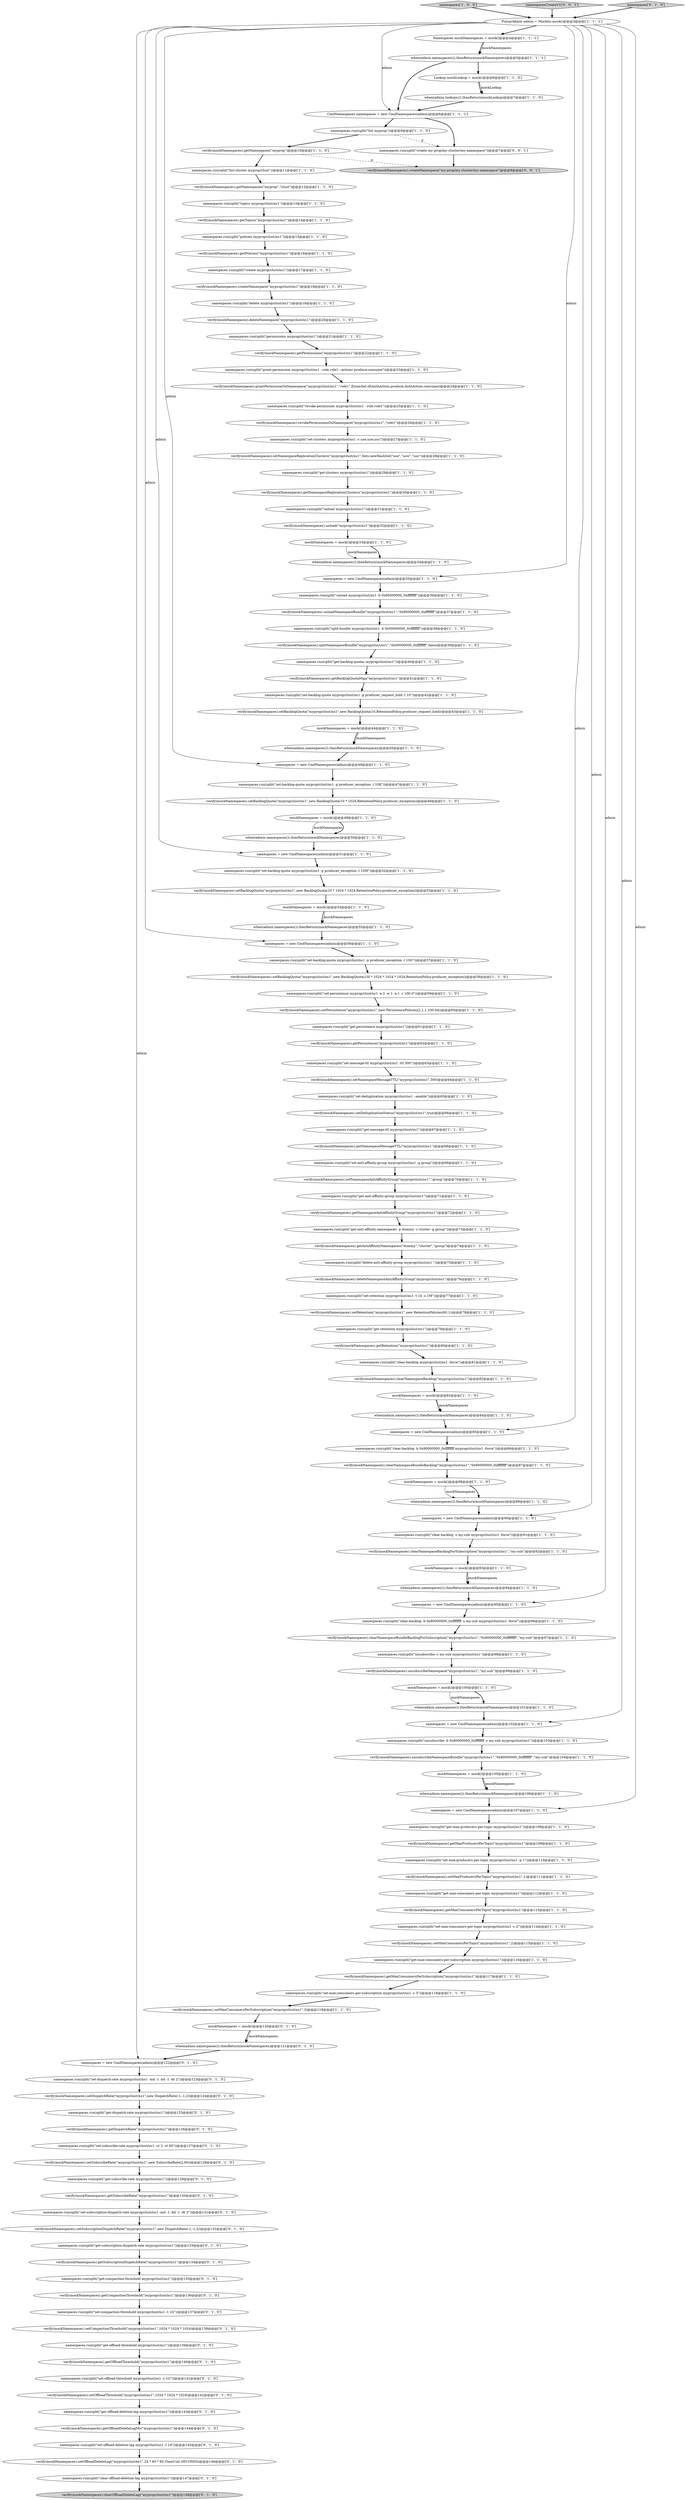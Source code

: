 digraph {
55 [style = filled, label = "namespaces.run(split(\"set-max-producers-per-topic myprop/clust/ns1 -p 1\"))@@@110@@@['1', '1', '0']", fillcolor = white, shape = ellipse image = "AAA0AAABBB1BBB"];
45 [style = filled, label = "verify(mockNamespaces).setNamespaceAntiAffinityGroup(\"myprop/clust/ns1\",\"group\")@@@70@@@['1', '1', '0']", fillcolor = white, shape = ellipse image = "AAA0AAABBB1BBB"];
21 [style = filled, label = "namespaces.run(split(\"list myprop\"))@@@9@@@['1', '1', '0']", fillcolor = white, shape = ellipse image = "AAA0AAABBB1BBB"];
139 [style = filled, label = "verify(mockNamespaces).setOffloadThreshold(\"myprop/clust/ns1\",1024 * 1024 * 1024)@@@142@@@['0', '1', '0']", fillcolor = white, shape = ellipse image = "AAA1AAABBB2BBB"];
44 [style = filled, label = "namespaces.run(split(\"set-persistence myprop/clust/ns1 -e 2 -w 1 -a 1 -r 100.0\"))@@@59@@@['1', '1', '0']", fillcolor = white, shape = ellipse image = "AAA0AAABBB1BBB"];
85 [style = filled, label = "namespaces['1', '0', '0']", fillcolor = lightgray, shape = diamond image = "AAA0AAABBB1BBB"];
33 [style = filled, label = "namespaces.run(split(\"get-backlog-quotas myprop/clust/ns1\"))@@@40@@@['1', '1', '0']", fillcolor = white, shape = ellipse image = "AAA0AAABBB1BBB"];
135 [style = filled, label = "verify(mockNamespaces).getCompactionThreshold(\"myprop/clust/ns1\")@@@136@@@['0', '1', '0']", fillcolor = white, shape = ellipse image = "AAA1AAABBB2BBB"];
150 [style = filled, label = "namespaces.run(split(\"create my-prop/my-cluster/my-namespace\"))@@@7@@@['0', '0', '1']", fillcolor = white, shape = ellipse image = "AAA0AAABBB3BBB"];
26 [style = filled, label = "mockNamespaces = mock()@@@105@@@['1', '1', '0']", fillcolor = white, shape = ellipse image = "AAA0AAABBB1BBB"];
49 [style = filled, label = "when(admin.namespaces()).thenReturn(mockNamespaces)@@@94@@@['1', '1', '0']", fillcolor = white, shape = ellipse image = "AAA0AAABBB1BBB"];
147 [style = filled, label = "verify(mockNamespaces).setDispatchRate(\"myprop/clust/ns1\",new DispatchRate(-1,-1,2))@@@124@@@['0', '1', '0']", fillcolor = white, shape = ellipse image = "AAA1AAABBB2BBB"];
96 [style = filled, label = "verify(mockNamespaces).getAntiAffinityNamespaces(\"dummy\",\"cluster\",\"group\")@@@74@@@['1', '1', '0']", fillcolor = white, shape = ellipse image = "AAA0AAABBB1BBB"];
90 [style = filled, label = "namespaces.run(split(\"list-cluster myprop/clust\"))@@@11@@@['1', '1', '0']", fillcolor = white, shape = ellipse image = "AAA0AAABBB1BBB"];
142 [style = filled, label = "namespaces.run(split(\"get-compaction-threshold myprop/clust/ns1\"))@@@135@@@['0', '1', '0']", fillcolor = white, shape = ellipse image = "AAA1AAABBB2BBB"];
113 [style = filled, label = "verify(mockNamespaces).setRetention(\"myprop/clust/ns1\",new RetentionPolicies(60,1))@@@78@@@['1', '1', '0']", fillcolor = white, shape = ellipse image = "AAA0AAABBB1BBB"];
137 [style = filled, label = "namespaces.run(split(\"get-subscribe-rate myprop/clust/ns1\"))@@@129@@@['0', '1', '0']", fillcolor = white, shape = ellipse image = "AAA1AAABBB2BBB"];
39 [style = filled, label = "verify(mockNamespaces).setDeduplicationStatus(\"myprop/clust/ns1\",true)@@@66@@@['1', '1', '0']", fillcolor = white, shape = ellipse image = "AAA0AAABBB1BBB"];
23 [style = filled, label = "namespaces.run(split(\"get-persistence myprop/clust/ns1\"))@@@61@@@['1', '1', '0']", fillcolor = white, shape = ellipse image = "AAA0AAABBB1BBB"];
59 [style = filled, label = "namespaces.run(split(\"set-deduplication myprop/clust/ns1 --enable\"))@@@65@@@['1', '1', '0']", fillcolor = white, shape = ellipse image = "AAA0AAABBB1BBB"];
64 [style = filled, label = "namespaces.run(split(\"clear-backlog myprop/clust/ns1 -force\"))@@@81@@@['1', '1', '0']", fillcolor = white, shape = ellipse image = "AAA0AAABBB1BBB"];
41 [style = filled, label = "namespaces = new CmdNamespaces(admin)@@@102@@@['1', '1', '0']", fillcolor = white, shape = ellipse image = "AAA0AAABBB1BBB"];
81 [style = filled, label = "verify(mockNamespaces).unsubscribeNamespace(\"myprop/clust/ns1\",\"my-sub\")@@@99@@@['1', '1', '0']", fillcolor = white, shape = ellipse image = "AAA0AAABBB1BBB"];
14 [style = filled, label = "mockNamespaces = mock()@@@83@@@['1', '1', '0']", fillcolor = white, shape = ellipse image = "AAA0AAABBB1BBB"];
7 [style = filled, label = "namespaces.run(split(\"unload myprop/clust/ns1\"))@@@31@@@['1', '1', '0']", fillcolor = white, shape = ellipse image = "AAA0AAABBB1BBB"];
83 [style = filled, label = "verify(mockNamespaces).grantPermissionOnNamespace(\"myprop/clust/ns1\",\"role1\",EnumSet.of(AuthAction.produce,AuthAction.consume))@@@24@@@['1', '1', '0']", fillcolor = white, shape = ellipse image = "AAA0AAABBB1BBB"];
18 [style = filled, label = "namespaces.run(split(\"set-backlog-quota myprop/clust/ns1 -p producer_exception -l 10G\"))@@@57@@@['1', '1', '0']", fillcolor = white, shape = ellipse image = "AAA0AAABBB1BBB"];
42 [style = filled, label = "verify(mockNamespaces).getMaxConsumersPerSubscription(\"myprop/clust/ns1\")@@@117@@@['1', '1', '0']", fillcolor = white, shape = ellipse image = "AAA0AAABBB1BBB"];
36 [style = filled, label = "verify(mockNamespaces).getNamespaceReplicationClusters(\"myprop/clust/ns1\")@@@30@@@['1', '1', '0']", fillcolor = white, shape = ellipse image = "AAA0AAABBB1BBB"];
106 [style = filled, label = "namespaces = new CmdNamespaces(admin)@@@85@@@['1', '1', '0']", fillcolor = white, shape = ellipse image = "AAA0AAABBB1BBB"];
51 [style = filled, label = "CmdNamespaces namespaces = new CmdNamespaces(admin)@@@6@@@['1', '1', '1']", fillcolor = white, shape = ellipse image = "AAA0AAABBB1BBB"];
35 [style = filled, label = "when(admin.namespaces()).thenReturn(mockNamespaces)@@@84@@@['1', '1', '0']", fillcolor = white, shape = ellipse image = "AAA0AAABBB1BBB"];
71 [style = filled, label = "namespaces.run(split(\"unload myprop/clust/ns1 -b 0x80000000_0xffffffff\"))@@@36@@@['1', '1', '0']", fillcolor = white, shape = ellipse image = "AAA0AAABBB1BBB"];
140 [style = filled, label = "namespaces.run(split(\"set-compaction-threshold myprop/clust/ns1 -t 1G\"))@@@137@@@['0', '1', '0']", fillcolor = white, shape = ellipse image = "AAA1AAABBB2BBB"];
47 [style = filled, label = "namespaces.run(split(\"set-clusters myprop/clust/ns1 -c use,usw,usc\"))@@@27@@@['1', '1', '0']", fillcolor = white, shape = ellipse image = "AAA0AAABBB1BBB"];
56 [style = filled, label = "namespaces.run(split(\"delete myprop/clust/ns1\"))@@@19@@@['1', '1', '0']", fillcolor = white, shape = ellipse image = "AAA0AAABBB1BBB"];
97 [style = filled, label = "verify(mockNamespaces).setBacklogQuota(\"myprop/clust/ns1\",new BacklogQuota(10,RetentionPolicy.producer_request_hold))@@@43@@@['1', '1', '0']", fillcolor = white, shape = ellipse image = "AAA0AAABBB1BBB"];
16 [style = filled, label = "verify(mockNamespaces).getNamespaceAntiAffinityGroup(\"myprop/clust/ns1\")@@@72@@@['1', '1', '0']", fillcolor = white, shape = ellipse image = "AAA0AAABBB1BBB"];
120 [style = filled, label = "verify(mockNamespaces).setSubscriptionDispatchRate(\"myprop/clust/ns1\",new DispatchRate(-1,-1,2))@@@132@@@['0', '1', '0']", fillcolor = white, shape = ellipse image = "AAA1AAABBB2BBB"];
112 [style = filled, label = "namespaces = new CmdNamespaces(admin)@@@90@@@['1', '1', '0']", fillcolor = white, shape = ellipse image = "AAA0AAABBB1BBB"];
13 [style = filled, label = "when(admin.namespaces()).thenReturn(mockNamespaces)@@@101@@@['1', '1', '0']", fillcolor = white, shape = ellipse image = "AAA0AAABBB1BBB"];
72 [style = filled, label = "verify(mockNamespaces).setPersistence(\"myprop/clust/ns1\",new PersistencePolicies(2,1,1,100.0d))@@@60@@@['1', '1', '0']", fillcolor = white, shape = ellipse image = "AAA0AAABBB1BBB"];
131 [style = filled, label = "verify(mockNamespaces).getOffloadDeleteLagMs(\"myprop/clust/ns1\")@@@144@@@['0', '1', '0']", fillcolor = white, shape = ellipse image = "AAA1AAABBB2BBB"];
4 [style = filled, label = "verify(mockNamespaces).revokePermissionsOnNamespace(\"myprop/clust/ns1\",\"role1\")@@@26@@@['1', '1', '0']", fillcolor = white, shape = ellipse image = "AAA0AAABBB1BBB"];
73 [style = filled, label = "verify(mockNamespaces).setMaxConsumersPerSubscription(\"myprop/clust/ns1\",3)@@@119@@@['1', '1', '0']", fillcolor = white, shape = ellipse image = "AAA0AAABBB1BBB"];
105 [style = filled, label = "when(admin.namespaces()).thenReturn(mockNamespaces)@@@34@@@['1', '1', '0']", fillcolor = white, shape = ellipse image = "AAA0AAABBB1BBB"];
126 [style = filled, label = "namespaces = new CmdNamespaces(admin)@@@122@@@['0', '1', '0']", fillcolor = white, shape = ellipse image = "AAA1AAABBB2BBB"];
43 [style = filled, label = "when(admin.namespaces()).thenReturn(mockNamespaces)@@@89@@@['1', '1', '0']", fillcolor = white, shape = ellipse image = "AAA0AAABBB1BBB"];
15 [style = filled, label = "namespaces.run(split(\"permissions myprop/clust/ns1\"))@@@21@@@['1', '1', '0']", fillcolor = white, shape = ellipse image = "AAA0AAABBB1BBB"];
93 [style = filled, label = "verify(mockNamespaces).setNamespaceReplicationClusters(\"myprop/clust/ns1\",Sets.newHashSet(\"use\",\"usw\",\"usc\"))@@@28@@@['1', '1', '0']", fillcolor = white, shape = ellipse image = "AAA0AAABBB1BBB"];
111 [style = filled, label = "verify(mockNamespaces).unloadNamespaceBundle(\"myprop/clust/ns1\",\"0x80000000_0xffffffff\")@@@37@@@['1', '1', '0']", fillcolor = white, shape = ellipse image = "AAA0AAABBB1BBB"];
130 [style = filled, label = "namespaces.run(split(\"set-dispatch-rate myprop/clust/ns1 -md -1 -bd -1 -dt 2\"))@@@123@@@['0', '1', '0']", fillcolor = white, shape = ellipse image = "AAA1AAABBB2BBB"];
31 [style = filled, label = "verify(mockNamespaces).deleteNamespaceAntiAffinityGroup(\"myprop/clust/ns1\")@@@76@@@['1', '1', '0']", fillcolor = white, shape = ellipse image = "AAA0AAABBB1BBB"];
102 [style = filled, label = "namespaces.run(split(\"get-anti-affinity-namespaces -p dummy -c cluster -g group\"))@@@73@@@['1', '1', '0']", fillcolor = white, shape = ellipse image = "AAA0AAABBB1BBB"];
123 [style = filled, label = "verify(mockNamespaces).clearOffloadDeleteLag(\"myprop/clust/ns1\")@@@148@@@['0', '1', '0']", fillcolor = lightgray, shape = ellipse image = "AAA1AAABBB2BBB"];
110 [style = filled, label = "verify(mockNamespaces).setBacklogQuota(\"myprop/clust/ns1\",new BacklogQuota(10 * 1024 * 1024,RetentionPolicy.producer_exception))@@@53@@@['1', '1', '0']", fillcolor = white, shape = ellipse image = "AAA0AAABBB1BBB"];
50 [style = filled, label = "namespaces.run(split(\"unsubscribe -b 0x80000000_0xffffffff -s my-sub myprop/clust/ns1\"))@@@103@@@['1', '1', '0']", fillcolor = white, shape = ellipse image = "AAA0AAABBB1BBB"];
76 [style = filled, label = "verify(mockNamespaces).getPersistence(\"myprop/clust/ns1\")@@@62@@@['1', '1', '0']", fillcolor = white, shape = ellipse image = "AAA0AAABBB1BBB"];
1 [style = filled, label = "verify(mockNamespaces).getRetention(\"myprop/clust/ns1\")@@@80@@@['1', '1', '0']", fillcolor = white, shape = ellipse image = "AAA0AAABBB1BBB"];
143 [style = filled, label = "namespaces.run(split(\"get-subscription-dispatch-rate myprop/clust/ns1\"))@@@133@@@['0', '1', '0']", fillcolor = white, shape = ellipse image = "AAA1AAABBB2BBB"];
2 [style = filled, label = "mockNamespaces = mock()@@@100@@@['1', '1', '0']", fillcolor = white, shape = ellipse image = "AAA0AAABBB1BBB"];
103 [style = filled, label = "when(admin.namespaces()).thenReturn(mockNamespaces)@@@106@@@['1', '1', '0']", fillcolor = white, shape = ellipse image = "AAA0AAABBB1BBB"];
78 [style = filled, label = "namespaces.run(split(\"get-max-consumers-per-subscription myprop/clust/ns1\"))@@@116@@@['1', '1', '0']", fillcolor = white, shape = ellipse image = "AAA0AAABBB1BBB"];
122 [style = filled, label = "verify(mockNamespaces).getDispatchRate(\"myprop/clust/ns1\")@@@126@@@['0', '1', '0']", fillcolor = white, shape = ellipse image = "AAA1AAABBB2BBB"];
0 [style = filled, label = "namespaces.run(split(\"create myprop/clust/ns1\"))@@@17@@@['1', '1', '0']", fillcolor = white, shape = ellipse image = "AAA0AAABBB1BBB"];
20 [style = filled, label = "verify(mockNamespaces).getTopics(\"myprop/clust/ns1\")@@@14@@@['1', '1', '0']", fillcolor = white, shape = ellipse image = "AAA0AAABBB1BBB"];
25 [style = filled, label = "namespaces.run(split(\"get-max-producers-per-topic myprop/clust/ns1\"))@@@108@@@['1', '1', '0']", fillcolor = white, shape = ellipse image = "AAA0AAABBB1BBB"];
95 [style = filled, label = "namespaces.run(split(\"get-clusters myprop/clust/ns1\"))@@@29@@@['1', '1', '0']", fillcolor = white, shape = ellipse image = "AAA0AAABBB1BBB"];
24 [style = filled, label = "PulsarAdmin admin = Mockito.mock()@@@3@@@['1', '1', '1']", fillcolor = white, shape = ellipse image = "AAA0AAABBB1BBB"];
10 [style = filled, label = "verify(mockNamespaces).getNamespaces(\"myprop\")@@@10@@@['1', '1', '0']", fillcolor = white, shape = ellipse image = "AAA0AAABBB1BBB"];
138 [style = filled, label = "mockNamespaces = mock()@@@120@@@['0', '1', '0']", fillcolor = white, shape = ellipse image = "AAA1AAABBB2BBB"];
146 [style = filled, label = "namespaces.run(split(\"clear-offload-deletion-lag myprop/clust/ns1\"))@@@147@@@['0', '1', '0']", fillcolor = white, shape = ellipse image = "AAA1AAABBB2BBB"];
99 [style = filled, label = "mockNamespaces = mock()@@@93@@@['1', '1', '0']", fillcolor = white, shape = ellipse image = "AAA0AAABBB1BBB"];
107 [style = filled, label = "verify(mockNamespaces).clearNamespaceBundleBacklogForSubscription(\"myprop/clust/ns1\",\"0x80000000_0xffffffff\",\"my-sub\")@@@97@@@['1', '1', '0']", fillcolor = white, shape = ellipse image = "AAA0AAABBB1BBB"];
148 [style = filled, label = "namespacesCreateV1['0', '0', '1']", fillcolor = lightgray, shape = diamond image = "AAA0AAABBB3BBB"];
74 [style = filled, label = "mockNamespaces = mock()@@@33@@@['1', '1', '0']", fillcolor = white, shape = ellipse image = "AAA0AAABBB1BBB"];
149 [style = filled, label = "verify(mockNamespaces).createNamespace(\"my-prop/my-cluster/my-namespace\")@@@8@@@['0', '0', '1']", fillcolor = lightgray, shape = ellipse image = "AAA0AAABBB3BBB"];
52 [style = filled, label = "when(admin.namespaces()).thenReturn(mockNamespaces)@@@45@@@['1', '1', '0']", fillcolor = white, shape = ellipse image = "AAA0AAABBB1BBB"];
19 [style = filled, label = "when(admin.namespaces()).thenReturn(mockNamespaces)@@@50@@@['1', '1', '0']", fillcolor = white, shape = ellipse image = "AAA0AAABBB1BBB"];
141 [style = filled, label = "namespaces.run(split(\"get-offload-deletion-lag myprop/clust/ns1\"))@@@143@@@['0', '1', '0']", fillcolor = white, shape = ellipse image = "AAA1AAABBB2BBB"];
53 [style = filled, label = "verify(mockNamespaces).setBacklogQuota(\"myprop/clust/ns1\",new BacklogQuota(10 * 1024,RetentionPolicy.producer_exception))@@@48@@@['1', '1', '0']", fillcolor = white, shape = ellipse image = "AAA0AAABBB1BBB"];
104 [style = filled, label = "when(admin.lookups()).thenReturn(mockLookup)@@@7@@@['1', '1', '0']", fillcolor = white, shape = ellipse image = "AAA0AAABBB1BBB"];
115 [style = filled, label = "verify(mockNamespaces).unsubscribeNamespaceBundle(\"myprop/clust/ns1\",\"0x80000000_0xffffffff\",\"my-sub\")@@@104@@@['1', '1', '0']", fillcolor = white, shape = ellipse image = "AAA0AAABBB1BBB"];
80 [style = filled, label = "namespaces.run(split(\"set-backlog-quota myprop/clust/ns1 -p producer_request_hold -l 10\"))@@@42@@@['1', '1', '0']", fillcolor = white, shape = ellipse image = "AAA0AAABBB1BBB"];
101 [style = filled, label = "namespaces.run(split(\"set-backlog-quota myprop/clust/ns1 -p producer_exception -l 10K\"))@@@47@@@['1', '1', '0']", fillcolor = white, shape = ellipse image = "AAA0AAABBB1BBB"];
86 [style = filled, label = "namespaces.run(split(\"set-max-consumers-per-topic myprop/clust/ns1 -c 2\"))@@@114@@@['1', '1', '0']", fillcolor = white, shape = ellipse image = "AAA0AAABBB1BBB"];
100 [style = filled, label = "verify(mockNamespaces).getMaxProducersPerTopic(\"myprop/clust/ns1\")@@@109@@@['1', '1', '0']", fillcolor = white, shape = ellipse image = "AAA0AAABBB1BBB"];
79 [style = filled, label = "verify(mockNamespaces).clearNamespaceBundleBacklog(\"myprop/clust/ns1\",\"0x80000000_0xffffffff\")@@@87@@@['1', '1', '0']", fillcolor = white, shape = ellipse image = "AAA0AAABBB1BBB"];
128 [style = filled, label = "when(admin.namespaces()).thenReturn(mockNamespaces)@@@121@@@['0', '1', '0']", fillcolor = white, shape = ellipse image = "AAA1AAABBB2BBB"];
17 [style = filled, label = "namespaces = new CmdNamespaces(admin)@@@95@@@['1', '1', '0']", fillcolor = white, shape = ellipse image = "AAA0AAABBB1BBB"];
109 [style = filled, label = "verify(mockNamespaces).setBacklogQuota(\"myprop/clust/ns1\",new BacklogQuota(10l * 1024 * 1024 * 1024,RetentionPolicy.producer_exception))@@@58@@@['1', '1', '0']", fillcolor = white, shape = ellipse image = "AAA0AAABBB1BBB"];
3 [style = filled, label = "verify(mockNamespaces).createNamespace(\"myprop/clust/ns1\")@@@18@@@['1', '1', '0']", fillcolor = white, shape = ellipse image = "AAA0AAABBB1BBB"];
6 [style = filled, label = "namespaces.run(split(\"get-anti-affinity-group myprop/clust/ns1\"))@@@71@@@['1', '1', '0']", fillcolor = white, shape = ellipse image = "AAA0AAABBB1BBB"];
57 [style = filled, label = "verify(mockNamespaces).getPolicies(\"myprop/clust/ns1\")@@@16@@@['1', '1', '0']", fillcolor = white, shape = ellipse image = "AAA0AAABBB1BBB"];
129 [style = filled, label = "verify(mockNamespaces).setCompactionThreshold(\"myprop/clust/ns1\",1024 * 1024 * 1024)@@@138@@@['0', '1', '0']", fillcolor = white, shape = ellipse image = "AAA1AAABBB2BBB"];
68 [style = filled, label = "namespaces = new CmdNamespaces(admin)@@@46@@@['1', '1', '0']", fillcolor = white, shape = ellipse image = "AAA0AAABBB1BBB"];
116 [style = filled, label = "verify(mockNamespaces).setMaxConsumersPerTopic(\"myprop/clust/ns1\",2)@@@115@@@['1', '1', '0']", fillcolor = white, shape = ellipse image = "AAA0AAABBB1BBB"];
54 [style = filled, label = "namespaces.run(split(\"grant-permission myprop/clust/ns1 --role role1 --actions produce,consume\"))@@@23@@@['1', '1', '0']", fillcolor = white, shape = ellipse image = "AAA0AAABBB1BBB"];
89 [style = filled, label = "mockNamespaces = mock()@@@88@@@['1', '1', '0']", fillcolor = white, shape = ellipse image = "AAA0AAABBB1BBB"];
61 [style = filled, label = "mockNamespaces = mock()@@@49@@@['1', '1', '0']", fillcolor = white, shape = ellipse image = "AAA0AAABBB1BBB"];
91 [style = filled, label = "verify(mockNamespaces).getNamespaceMessageTTL(\"myprop/clust/ns1\")@@@68@@@['1', '1', '0']", fillcolor = white, shape = ellipse image = "AAA0AAABBB1BBB"];
38 [style = filled, label = "verify(mockNamespaces).getNamespaces(\"myprop\",\"clust\")@@@12@@@['1', '1', '0']", fillcolor = white, shape = ellipse image = "AAA0AAABBB1BBB"];
28 [style = filled, label = "namespaces.run(split(\"revoke-permission myprop/clust/ns1 --role role1\"))@@@25@@@['1', '1', '0']", fillcolor = white, shape = ellipse image = "AAA0AAABBB1BBB"];
94 [style = filled, label = "namespaces = new CmdNamespaces(admin)@@@35@@@['1', '1', '0']", fillcolor = white, shape = ellipse image = "AAA0AAABBB1BBB"];
75 [style = filled, label = "namespaces.run(split(\"set-backlog-quota myprop/clust/ns1 -p producer_exception -l 10M\"))@@@52@@@['1', '1', '0']", fillcolor = white, shape = ellipse image = "AAA0AAABBB1BBB"];
118 [style = filled, label = "namespaces.run(split(\"set-subscribe-rate myprop/clust/ns1 -sr 2 -st 60\"))@@@127@@@['0', '1', '0']", fillcolor = white, shape = ellipse image = "AAA1AAABBB2BBB"];
98 [style = filled, label = "namespaces.run(split(\"clear-backlog -s my-sub myprop/clust/ns1 -force\"))@@@91@@@['1', '1', '0']", fillcolor = white, shape = ellipse image = "AAA0AAABBB1BBB"];
60 [style = filled, label = "verify(mockNamespaces).clearNamespaceBacklogForSubscription(\"myprop/clust/ns1\",\"my-sub\")@@@92@@@['1', '1', '0']", fillcolor = white, shape = ellipse image = "AAA0AAABBB1BBB"];
69 [style = filled, label = "verify(mockNamespaces).splitNamespaceBundle(\"myprop/clust/ns1\",\"0x00000000_0xffffffff\",false)@@@39@@@['1', '1', '0']", fillcolor = white, shape = ellipse image = "AAA0AAABBB1BBB"];
27 [style = filled, label = "when(admin.namespaces()).thenReturn(mockNamespaces)@@@5@@@['1', '1', '1']", fillcolor = white, shape = ellipse image = "AAA0AAABBB1BBB"];
34 [style = filled, label = "verify(mockNamespaces).getPermissions(\"myprop/clust/ns1\")@@@22@@@['1', '1', '0']", fillcolor = white, shape = ellipse image = "AAA0AAABBB1BBB"];
58 [style = filled, label = "namespaces.run(split(\"set-max-consumers-per-subscription myprop/clust/ns1 -c 3\"))@@@118@@@['1', '1', '0']", fillcolor = white, shape = ellipse image = "AAA0AAABBB1BBB"];
132 [style = filled, label = "verify(mockNamespaces).getSubscribeRate(\"myprop/clust/ns1\")@@@130@@@['0', '1', '0']", fillcolor = white, shape = ellipse image = "AAA1AAABBB2BBB"];
70 [style = filled, label = "mockNamespaces = mock()@@@44@@@['1', '1', '0']", fillcolor = white, shape = ellipse image = "AAA0AAABBB1BBB"];
66 [style = filled, label = "verify(mockNamespaces).setNamespaceMessageTTL(\"myprop/clust/ns1\",300)@@@64@@@['1', '1', '0']", fillcolor = white, shape = ellipse image = "AAA0AAABBB1BBB"];
63 [style = filled, label = "namespaces.run(split(\"delete-anti-affinity-group myprop/clust/ns1 \"))@@@75@@@['1', '1', '0']", fillcolor = white, shape = ellipse image = "AAA0AAABBB1BBB"];
84 [style = filled, label = "verify(mockNamespaces).clearNamespaceBacklog(\"myprop/clust/ns1\")@@@82@@@['1', '1', '0']", fillcolor = white, shape = ellipse image = "AAA0AAABBB1BBB"];
88 [style = filled, label = "namespaces.run(split(\"topics myprop/clust/ns1\"))@@@13@@@['1', '1', '0']", fillcolor = white, shape = ellipse image = "AAA0AAABBB1BBB"];
5 [style = filled, label = "namespaces.run(split(\"clear-backlog -b 0x80000000_0xffffffff myprop/clust/ns1 -force\"))@@@86@@@['1', '1', '0']", fillcolor = white, shape = ellipse image = "AAA0AAABBB1BBB"];
46 [style = filled, label = "namespaces = new CmdNamespaces(admin)@@@56@@@['1', '1', '0']", fillcolor = white, shape = ellipse image = "AAA0AAABBB1BBB"];
30 [style = filled, label = "namespaces.run(split(\"set-message-ttl myprop/clust/ns1 -ttl 300\"))@@@63@@@['1', '1', '0']", fillcolor = white, shape = ellipse image = "AAA0AAABBB1BBB"];
37 [style = filled, label = "namespaces.run(split(\"clear-backlog -b 0x80000000_0xffffffff -s my-sub myprop/clust/ns1 -force\"))@@@96@@@['1', '1', '0']", fillcolor = white, shape = ellipse image = "AAA0AAABBB1BBB"];
92 [style = filled, label = "verify(mockNamespaces).getBacklogQuotaMap(\"myprop/clust/ns1\")@@@41@@@['1', '1', '0']", fillcolor = white, shape = ellipse image = "AAA0AAABBB1BBB"];
134 [style = filled, label = "verify(mockNamespaces).setSubscribeRate(\"myprop/clust/ns1\",new SubscribeRate(2,60))@@@128@@@['0', '1', '0']", fillcolor = white, shape = ellipse image = "AAA1AAABBB2BBB"];
48 [style = filled, label = "verify(mockNamespaces).setMaxProducersPerTopic(\"myprop/clust/ns1\",1)@@@111@@@['1', '1', '0']", fillcolor = white, shape = ellipse image = "AAA0AAABBB1BBB"];
67 [style = filled, label = "verify(mockNamespaces).unload(\"myprop/clust/ns1\")@@@32@@@['1', '1', '0']", fillcolor = white, shape = ellipse image = "AAA0AAABBB1BBB"];
12 [style = filled, label = "namespaces.run(split(\"policies myprop/clust/ns1\"))@@@15@@@['1', '1', '0']", fillcolor = white, shape = ellipse image = "AAA0AAABBB1BBB"];
77 [style = filled, label = "namespaces.run(split(\"unsubscribe -s my-sub myprop/clust/ns1\"))@@@98@@@['1', '1', '0']", fillcolor = white, shape = ellipse image = "AAA0AAABBB1BBB"];
121 [style = filled, label = "namespaces.run(split(\"get-offload-threshold myprop/clust/ns1\"))@@@139@@@['0', '1', '0']", fillcolor = white, shape = ellipse image = "AAA1AAABBB2BBB"];
11 [style = filled, label = "namespaces.run(split(\"split-bundle myprop/clust/ns1 -b 0x00000000_0xffffffff\"))@@@38@@@['1', '1', '0']", fillcolor = white, shape = ellipse image = "AAA0AAABBB1BBB"];
108 [style = filled, label = "namespaces = new CmdNamespaces(admin)@@@107@@@['1', '1', '0']", fillcolor = white, shape = ellipse image = "AAA0AAABBB1BBB"];
62 [style = filled, label = "Lookup mockLookup = mock()@@@6@@@['1', '1', '0']", fillcolor = white, shape = ellipse image = "AAA0AAABBB1BBB"];
8 [style = filled, label = "verify(mockNamespaces).getMaxConsumersPerTopic(\"myprop/clust/ns1\")@@@113@@@['1', '1', '0']", fillcolor = white, shape = ellipse image = "AAA0AAABBB1BBB"];
145 [style = filled, label = "verify(mockNamespaces).getOffloadThreshold(\"myprop/clust/ns1\")@@@140@@@['0', '1', '0']", fillcolor = white, shape = ellipse image = "AAA1AAABBB2BBB"];
119 [style = filled, label = "namespaces['0', '1', '0']", fillcolor = lightgray, shape = diamond image = "AAA0AAABBB2BBB"];
114 [style = filled, label = "namespaces = new CmdNamespaces(admin)@@@51@@@['1', '1', '0']", fillcolor = white, shape = ellipse image = "AAA0AAABBB1BBB"];
87 [style = filled, label = "namespaces.run(split(\"set-retention myprop/clust/ns1 -t 1h -s 1M\"))@@@77@@@['1', '1', '0']", fillcolor = white, shape = ellipse image = "AAA0AAABBB1BBB"];
136 [style = filled, label = "namespaces.run(split(\"set-subscription-dispatch-rate myprop/clust/ns1 -md -1 -bd -1 -dt 2\"))@@@131@@@['0', '1', '0']", fillcolor = white, shape = ellipse image = "AAA1AAABBB2BBB"];
124 [style = filled, label = "verify(mockNamespaces).getSubscriptionDispatchRate(\"myprop/clust/ns1\")@@@134@@@['0', '1', '0']", fillcolor = white, shape = ellipse image = "AAA1AAABBB2BBB"];
127 [style = filled, label = "verify(mockNamespaces).setOffloadDeleteLag(\"myprop/clust/ns1\",24 * 60 * 60,TimeUnit.SECONDS)@@@146@@@['0', '1', '0']", fillcolor = white, shape = ellipse image = "AAA1AAABBB2BBB"];
117 [style = filled, label = "namespaces.run(split(\"get-message-ttl myprop/clust/ns1\"))@@@67@@@['1', '1', '0']", fillcolor = white, shape = ellipse image = "AAA0AAABBB1BBB"];
133 [style = filled, label = "namespaces.run(split(\"set-offload-deletion-lag myprop/clust/ns1 -l 1d\"))@@@145@@@['0', '1', '0']", fillcolor = white, shape = ellipse image = "AAA1AAABBB2BBB"];
29 [style = filled, label = "mockNamespaces = mock()@@@54@@@['1', '1', '0']", fillcolor = white, shape = ellipse image = "AAA0AAABBB1BBB"];
144 [style = filled, label = "namespaces.run(split(\"get-dispatch-rate myprop/clust/ns1\"))@@@125@@@['0', '1', '0']", fillcolor = white, shape = ellipse image = "AAA1AAABBB2BBB"];
22 [style = filled, label = "verify(mockNamespaces).deleteNamespace(\"myprop/clust/ns1\")@@@20@@@['1', '1', '0']", fillcolor = white, shape = ellipse image = "AAA0AAABBB1BBB"];
82 [style = filled, label = "Namespaces mockNamespaces = mock()@@@4@@@['1', '1', '1']", fillcolor = white, shape = ellipse image = "AAA0AAABBB1BBB"];
125 [style = filled, label = "namespaces.run(split(\"set-offload-threshold myprop/clust/ns1 -s 1G\"))@@@141@@@['0', '1', '0']", fillcolor = white, shape = ellipse image = "AAA1AAABBB2BBB"];
40 [style = filled, label = "namespaces.run(split(\"set-anti-affinity-group myprop/clust/ns1 -g group\"))@@@69@@@['1', '1', '0']", fillcolor = white, shape = ellipse image = "AAA0AAABBB1BBB"];
9 [style = filled, label = "when(admin.namespaces()).thenReturn(mockNamespaces)@@@55@@@['1', '1', '0']", fillcolor = white, shape = ellipse image = "AAA0AAABBB1BBB"];
65 [style = filled, label = "namespaces.run(split(\"get-max-consumers-per-topic myprop/clust/ns1\"))@@@112@@@['1', '1', '0']", fillcolor = white, shape = ellipse image = "AAA0AAABBB1BBB"];
32 [style = filled, label = "namespaces.run(split(\"get-retention myprop/clust/ns1\"))@@@79@@@['1', '1', '0']", fillcolor = white, shape = ellipse image = "AAA0AAABBB1BBB"];
143->124 [style = bold, label=""];
9->46 [style = bold, label=""];
87->113 [style = bold, label=""];
43->112 [style = bold, label=""];
24->41 [style = solid, label="admin"];
10->90 [style = bold, label=""];
113->32 [style = bold, label=""];
85->24 [style = bold, label=""];
24->17 [style = solid, label="admin"];
135->140 [style = bold, label=""];
80->97 [style = bold, label=""];
90->38 [style = bold, label=""];
137->132 [style = bold, label=""];
30->66 [style = bold, label=""];
100->55 [style = bold, label=""];
126->130 [style = bold, label=""];
5->79 [style = bold, label=""];
51->21 [style = bold, label=""];
42->58 [style = bold, label=""];
47->93 [style = bold, label=""];
127->146 [style = bold, label=""];
147->144 [style = bold, label=""];
103->108 [style = bold, label=""];
138->128 [style = solid, label="mockNamespaces"];
107->77 [style = bold, label=""];
58->73 [style = bold, label=""];
11->69 [style = bold, label=""];
51->150 [style = bold, label=""];
106->5 [style = bold, label=""];
26->103 [style = bold, label=""];
24->51 [style = solid, label="admin"];
50->115 [style = bold, label=""];
36->7 [style = bold, label=""];
70->52 [style = solid, label="mockNamespaces"];
97->70 [style = bold, label=""];
15->34 [style = bold, label=""];
92->80 [style = bold, label=""];
64->84 [style = bold, label=""];
24->106 [style = solid, label="admin"];
53->61 [style = bold, label=""];
7->67 [style = bold, label=""];
10->149 [style = dashed, label="0"];
101->53 [style = bold, label=""];
112->98 [style = bold, label=""];
66->59 [style = bold, label=""];
99->49 [style = bold, label=""];
72->23 [style = bold, label=""];
14->35 [style = bold, label=""];
78->42 [style = bold, label=""];
48->65 [style = bold, label=""];
139->141 [style = bold, label=""];
148->24 [style = bold, label=""];
39->117 [style = bold, label=""];
24->112 [style = solid, label="admin"];
56->22 [style = bold, label=""];
40->45 [style = bold, label=""];
69->33 [style = bold, label=""];
34->54 [style = bold, label=""];
24->108 [style = solid, label="admin"];
57->0 [style = bold, label=""];
37->107 [style = bold, label=""];
52->68 [style = bold, label=""];
18->109 [style = bold, label=""];
89->43 [style = bold, label=""];
83->28 [style = bold, label=""];
71->111 [style = bold, label=""];
19->114 [style = bold, label=""];
91->40 [style = bold, label=""];
13->41 [style = bold, label=""];
32->1 [style = bold, label=""];
121->145 [style = bold, label=""];
54->83 [style = bold, label=""];
145->125 [style = bold, label=""];
124->142 [style = bold, label=""];
45->6 [style = bold, label=""];
59->39 [style = bold, label=""];
98->60 [style = bold, label=""];
89->43 [style = solid, label="mockNamespaces"];
29->9 [style = solid, label="mockNamespaces"];
27->62 [style = bold, label=""];
140->129 [style = bold, label=""];
24->82 [style = bold, label=""];
115->26 [style = bold, label=""];
20->12 [style = bold, label=""];
138->128 [style = bold, label=""];
26->103 [style = solid, label="mockNamespaces"];
70->52 [style = bold, label=""];
95->36 [style = bold, label=""];
21->150 [style = dashed, label="0"];
93->95 [style = bold, label=""];
136->120 [style = bold, label=""];
86->116 [style = bold, label=""];
12->57 [style = bold, label=""];
122->118 [style = bold, label=""];
4->47 [style = bold, label=""];
67->74 [style = bold, label=""];
125->139 [style = bold, label=""];
2->13 [style = bold, label=""];
94->71 [style = bold, label=""];
102->96 [style = bold, label=""];
84->14 [style = bold, label=""];
44->72 [style = bold, label=""];
24->68 [style = solid, label="admin"];
76->30 [style = bold, label=""];
0->3 [style = bold, label=""];
21->10 [style = bold, label=""];
74->105 [style = solid, label="mockNamespaces"];
55->48 [style = bold, label=""];
28->4 [style = bold, label=""];
6->16 [style = bold, label=""];
134->137 [style = bold, label=""];
25->100 [style = bold, label=""];
104->51 [style = bold, label=""];
120->143 [style = bold, label=""];
141->131 [style = bold, label=""];
17->37 [style = bold, label=""];
65->8 [style = bold, label=""];
24->94 [style = solid, label="admin"];
75->110 [style = bold, label=""];
2->13 [style = solid, label="mockNamespaces"];
82->27 [style = solid, label="mockNamespaces"];
68->101 [style = bold, label=""];
46->18 [style = bold, label=""];
49->17 [style = bold, label=""];
128->126 [style = bold, label=""];
99->49 [style = solid, label="mockNamespaces"];
131->133 [style = bold, label=""];
61->19 [style = solid, label="mockNamespaces"];
110->29 [style = bold, label=""];
24->126 [style = solid, label="admin"];
63->31 [style = bold, label=""];
114->75 [style = bold, label=""];
130->147 [style = bold, label=""];
118->134 [style = bold, label=""];
73->138 [style = bold, label=""];
29->9 [style = bold, label=""];
62->104 [style = bold, label=""];
24->114 [style = solid, label="admin"];
33->92 [style = bold, label=""];
119->24 [style = bold, label=""];
3->56 [style = bold, label=""];
1->64 [style = bold, label=""];
35->106 [style = bold, label=""];
88->20 [style = bold, label=""];
111->11 [style = bold, label=""];
81->2 [style = bold, label=""];
61->19 [style = bold, label=""];
62->104 [style = solid, label="mockLookup"];
116->78 [style = bold, label=""];
41->50 [style = bold, label=""];
82->27 [style = bold, label=""];
22->15 [style = bold, label=""];
96->63 [style = bold, label=""];
24->46 [style = solid, label="admin"];
144->122 [style = bold, label=""];
27->51 [style = bold, label=""];
60->99 [style = bold, label=""];
117->91 [style = bold, label=""];
38->88 [style = bold, label=""];
132->136 [style = bold, label=""];
129->121 [style = bold, label=""];
150->149 [style = bold, label=""];
31->87 [style = bold, label=""];
77->81 [style = bold, label=""];
108->25 [style = bold, label=""];
79->89 [style = bold, label=""];
74->105 [style = bold, label=""];
109->44 [style = bold, label=""];
146->123 [style = bold, label=""];
142->135 [style = bold, label=""];
133->127 [style = bold, label=""];
8->86 [style = bold, label=""];
14->35 [style = solid, label="mockNamespaces"];
105->94 [style = bold, label=""];
23->76 [style = bold, label=""];
16->102 [style = bold, label=""];
}
